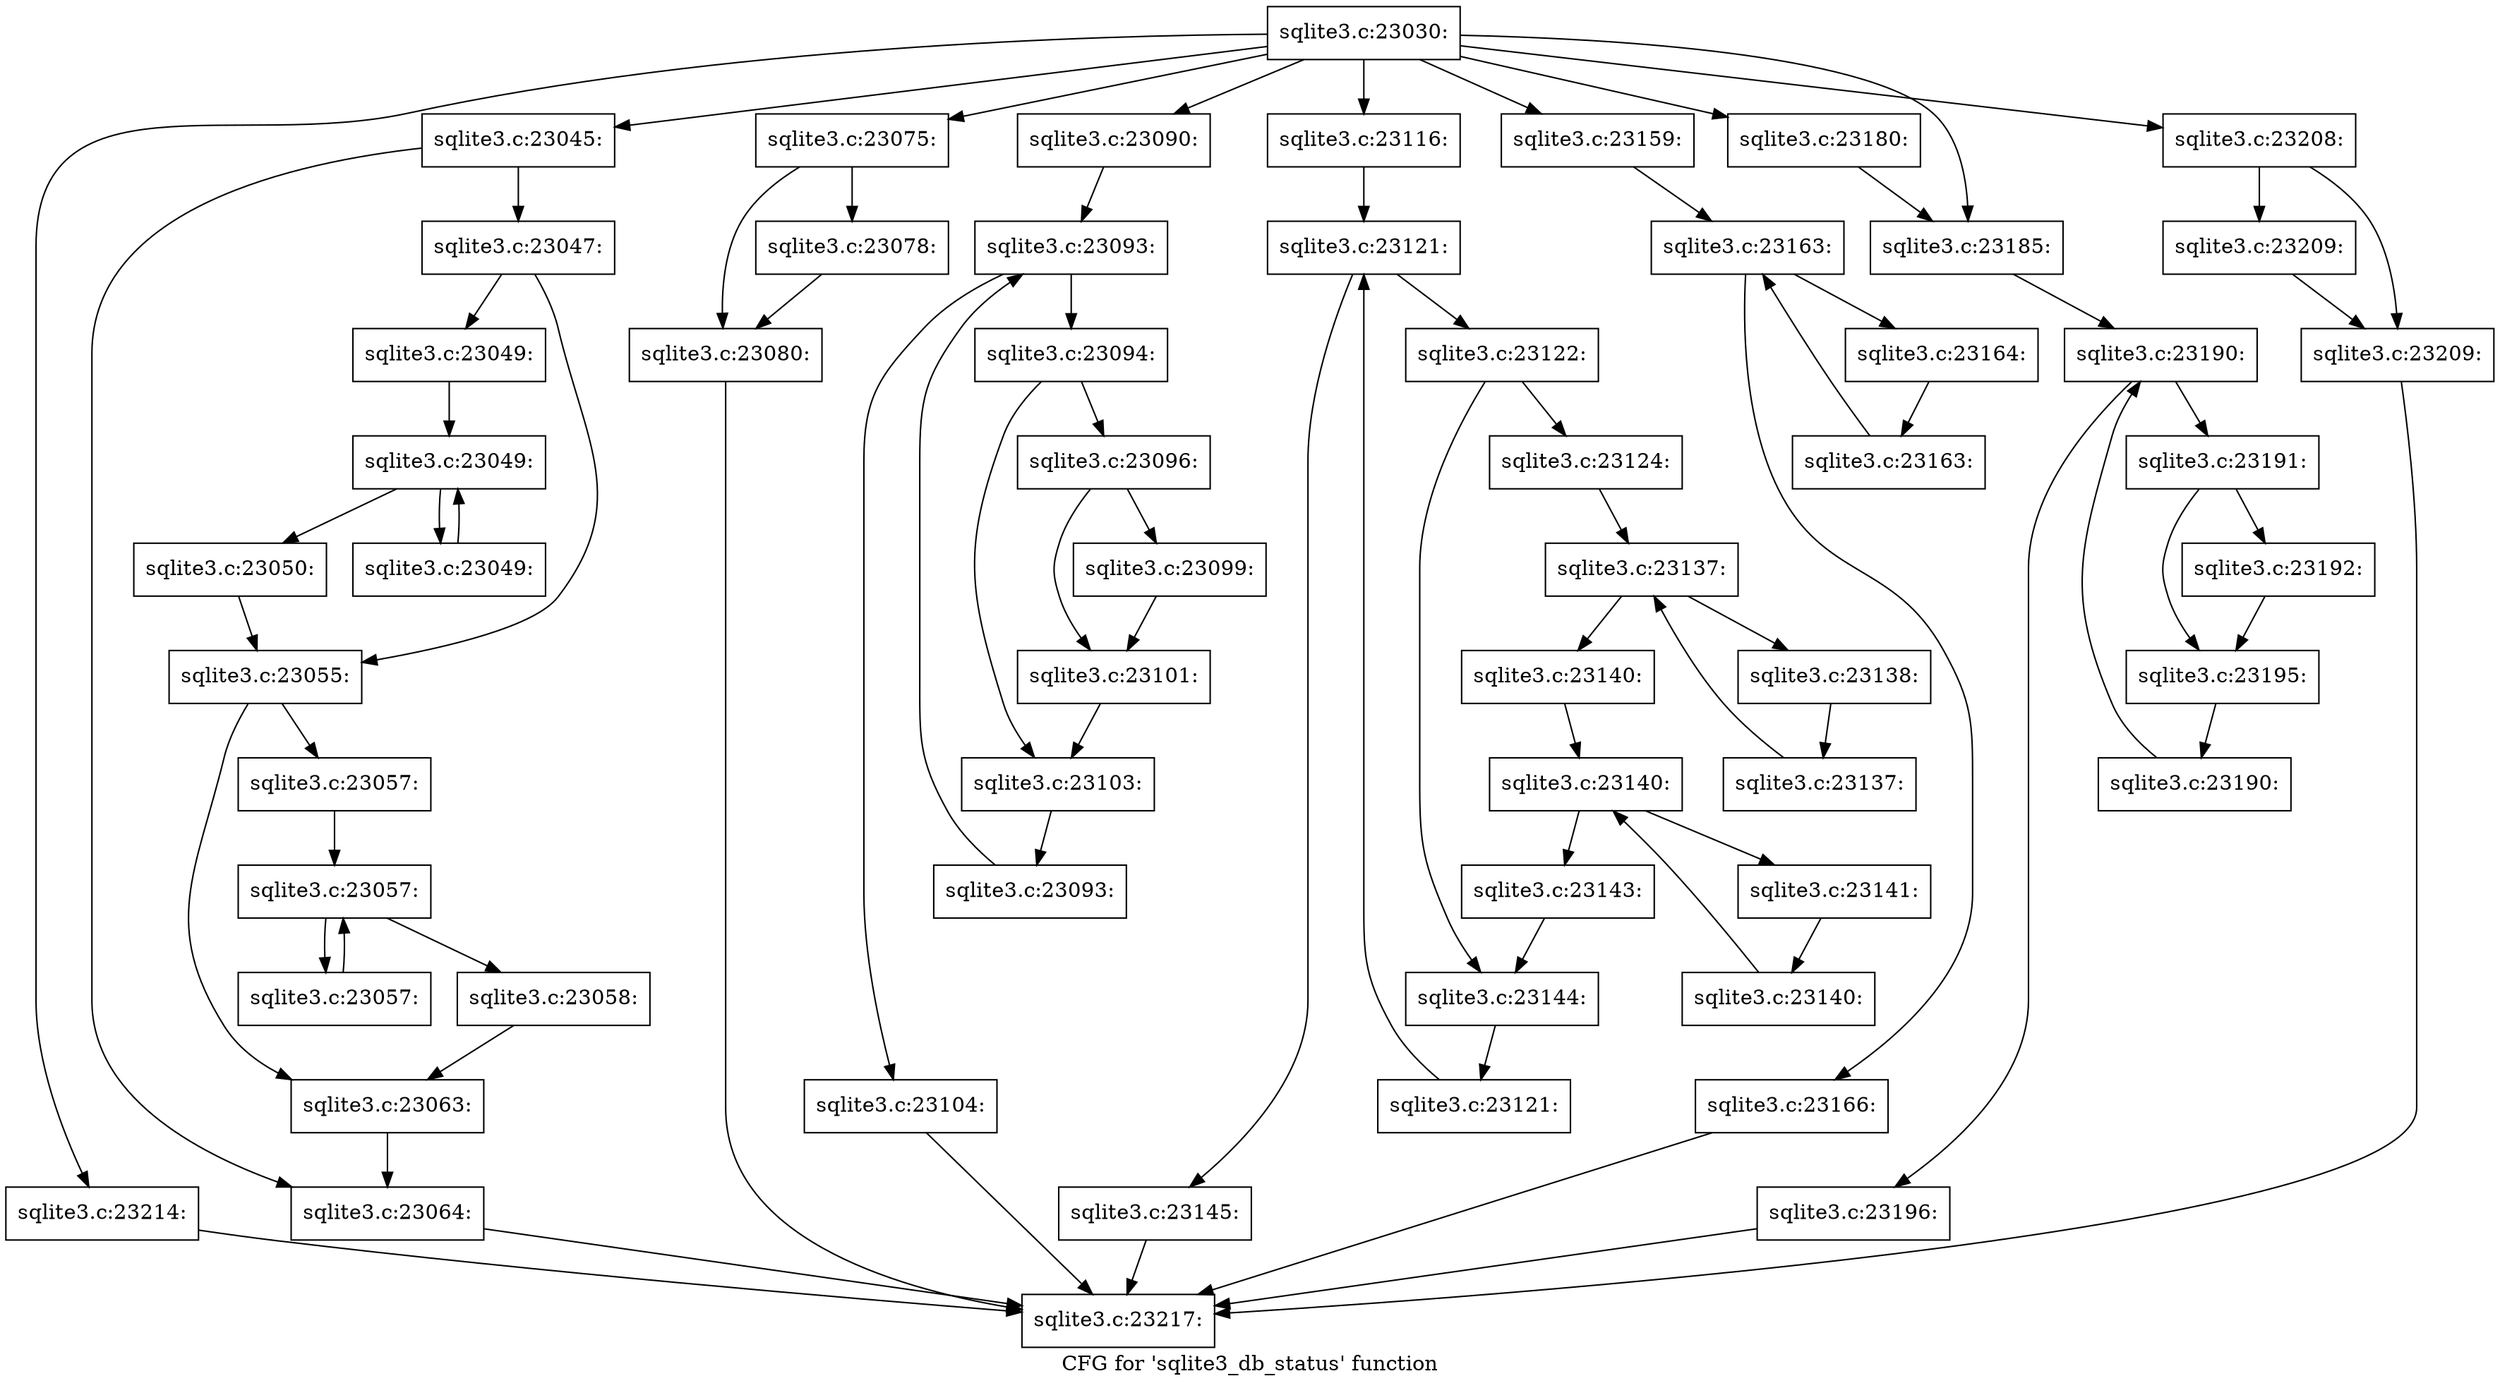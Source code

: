 digraph "CFG for 'sqlite3_db_status' function" {
	label="CFG for 'sqlite3_db_status' function";

	Node0x55c0f51da380 [shape=record,label="{sqlite3.c:23030:}"];
	Node0x55c0f51da380 -> Node0x55c0f5249e40;
	Node0x55c0f51da380 -> Node0x55c0f5249f50;
	Node0x55c0f51da380 -> Node0x55c0f52509f0;
	Node0x55c0f51da380 -> Node0x55c0f5252000;
	Node0x55c0f51da380 -> Node0x55c0f52579e0;
	Node0x55c0f51da380 -> Node0x55c0f5264580;
	Node0x55c0f51da380 -> Node0x55c0f5265f30;
	Node0x55c0f51da380 -> Node0x55c0f5267070;
	Node0x55c0f51da380 -> Node0x55c0f526a8c0;
	Node0x55c0f5249f50 [shape=record,label="{sqlite3.c:23045:}"];
	Node0x55c0f5249f50 -> Node0x55c0f51bf340;
	Node0x55c0f5249f50 -> Node0x55c0f524acb0;
	Node0x55c0f51bf340 [shape=record,label="{sqlite3.c:23047:}"];
	Node0x55c0f51bf340 -> Node0x55c0f524b420;
	Node0x55c0f51bf340 -> Node0x55c0f524b470;
	Node0x55c0f524b420 [shape=record,label="{sqlite3.c:23049:}"];
	Node0x55c0f524b420 -> Node0x55c0f524bae0;
	Node0x55c0f524bae0 [shape=record,label="{sqlite3.c:23049:}"];
	Node0x55c0f524bae0 -> Node0x55c0f524bd60;
	Node0x55c0f524bae0 -> Node0x55c0f524bb60;
	Node0x55c0f524bd60 [shape=record,label="{sqlite3.c:23049:}"];
	Node0x55c0f524bd60 -> Node0x55c0f524bae0;
	Node0x55c0f524bb60 [shape=record,label="{sqlite3.c:23050:}"];
	Node0x55c0f524bb60 -> Node0x55c0f524b470;
	Node0x55c0f524b470 [shape=record,label="{sqlite3.c:23055:}"];
	Node0x55c0f524b470 -> Node0x55c0f524e490;
	Node0x55c0f524b470 -> Node0x55c0f524e4e0;
	Node0x55c0f524e490 [shape=record,label="{sqlite3.c:23057:}"];
	Node0x55c0f524e490 -> Node0x55c0f524e7b0;
	Node0x55c0f524e7b0 [shape=record,label="{sqlite3.c:23057:}"];
	Node0x55c0f524e7b0 -> Node0x55c0f524ebf0;
	Node0x55c0f524e7b0 -> Node0x55c0f524e910;
	Node0x55c0f524ebf0 [shape=record,label="{sqlite3.c:23057:}"];
	Node0x55c0f524ebf0 -> Node0x55c0f524e7b0;
	Node0x55c0f524e910 [shape=record,label="{sqlite3.c:23058:}"];
	Node0x55c0f524e910 -> Node0x55c0f524e4e0;
	Node0x55c0f524e4e0 [shape=record,label="{sqlite3.c:23063:}"];
	Node0x55c0f524e4e0 -> Node0x55c0f524acb0;
	Node0x55c0f524acb0 [shape=record,label="{sqlite3.c:23064:}"];
	Node0x55c0f524acb0 -> Node0x55c0f5249d50;
	Node0x55c0f52509f0 [shape=record,label="{sqlite3.c:23075:}"];
	Node0x55c0f52509f0 -> Node0x55c0f52514e0;
	Node0x55c0f52509f0 -> Node0x55c0f5251530;
	Node0x55c0f52514e0 [shape=record,label="{sqlite3.c:23078:}"];
	Node0x55c0f52514e0 -> Node0x55c0f5251530;
	Node0x55c0f5251530 [shape=record,label="{sqlite3.c:23080:}"];
	Node0x55c0f5251530 -> Node0x55c0f5249d50;
	Node0x55c0f5252000 [shape=record,label="{sqlite3.c:23090:}"];
	Node0x55c0f5252000 -> Node0x55c0f5253120;
	Node0x55c0f5253120 [shape=record,label="{sqlite3.c:23093:}"];
	Node0x55c0f5253120 -> Node0x55c0f5253260;
	Node0x55c0f5253120 -> Node0x55c0f5252e90;
	Node0x55c0f5253260 [shape=record,label="{sqlite3.c:23094:}"];
	Node0x55c0f5253260 -> Node0x55c0f5253c70;
	Node0x55c0f5253260 -> Node0x55c0f5253cc0;
	Node0x55c0f5253c70 [shape=record,label="{sqlite3.c:23096:}"];
	Node0x55c0f5253c70 -> Node0x55c0f5257180;
	Node0x55c0f5253c70 -> Node0x55c0f52573b0;
	Node0x55c0f5257180 [shape=record,label="{sqlite3.c:23099:}"];
	Node0x55c0f5257180 -> Node0x55c0f52573b0;
	Node0x55c0f52573b0 [shape=record,label="{sqlite3.c:23101:}"];
	Node0x55c0f52573b0 -> Node0x55c0f5253cc0;
	Node0x55c0f5253cc0 [shape=record,label="{sqlite3.c:23103:}"];
	Node0x55c0f5253cc0 -> Node0x55c0f52531d0;
	Node0x55c0f52531d0 [shape=record,label="{sqlite3.c:23093:}"];
	Node0x55c0f52531d0 -> Node0x55c0f5253120;
	Node0x55c0f5252e90 [shape=record,label="{sqlite3.c:23104:}"];
	Node0x55c0f5252e90 -> Node0x55c0f5249d50;
	Node0x55c0f52579e0 [shape=record,label="{sqlite3.c:23116:}"];
	Node0x55c0f52579e0 -> Node0x55c0f52594c0;
	Node0x55c0f52594c0 [shape=record,label="{sqlite3.c:23121:}"];
	Node0x55c0f52594c0 -> Node0x55c0f5259600;
	Node0x55c0f52594c0 -> Node0x55c0f5259310;
	Node0x55c0f5259600 [shape=record,label="{sqlite3.c:23122:}"];
	Node0x55c0f5259600 -> Node0x55c0f525a320;
	Node0x55c0f5259600 -> Node0x55c0f525a370;
	Node0x55c0f525a320 [shape=record,label="{sqlite3.c:23124:}"];
	Node0x55c0f525a320 -> Node0x55c0f525ace0;
	Node0x55c0f525ace0 [shape=record,label="{sqlite3.c:23137:}"];
	Node0x55c0f525ace0 -> Node0x55c0f52618d0;
	Node0x55c0f525ace0 -> Node0x55c0f4feb4e0;
	Node0x55c0f52618d0 [shape=record,label="{sqlite3.c:23138:}"];
	Node0x55c0f52618d0 -> Node0x55c0f525b4a0;
	Node0x55c0f525b4a0 [shape=record,label="{sqlite3.c:23137:}"];
	Node0x55c0f525b4a0 -> Node0x55c0f525ace0;
	Node0x55c0f4feb4e0 [shape=record,label="{sqlite3.c:23140:}"];
	Node0x55c0f4feb4e0 -> Node0x55c0f5262c00;
	Node0x55c0f5262c00 [shape=record,label="{sqlite3.c:23140:}"];
	Node0x55c0f5262c00 -> Node0x55c0f5262d40;
	Node0x55c0f5262c00 -> Node0x55c0f52622c0;
	Node0x55c0f5262d40 [shape=record,label="{sqlite3.c:23141:}"];
	Node0x55c0f5262d40 -> Node0x55c0f5262cb0;
	Node0x55c0f5262cb0 [shape=record,label="{sqlite3.c:23140:}"];
	Node0x55c0f5262cb0 -> Node0x55c0f5262c00;
	Node0x55c0f52622c0 [shape=record,label="{sqlite3.c:23143:}"];
	Node0x55c0f52622c0 -> Node0x55c0f525a370;
	Node0x55c0f525a370 [shape=record,label="{sqlite3.c:23144:}"];
	Node0x55c0f525a370 -> Node0x55c0f5259570;
	Node0x55c0f5259570 [shape=record,label="{sqlite3.c:23121:}"];
	Node0x55c0f5259570 -> Node0x55c0f52594c0;
	Node0x55c0f5259310 [shape=record,label="{sqlite3.c:23145:}"];
	Node0x55c0f5259310 -> Node0x55c0f5249d50;
	Node0x55c0f5264580 [shape=record,label="{sqlite3.c:23159:}"];
	Node0x55c0f5264580 -> Node0x55c0f5265340;
	Node0x55c0f5265340 [shape=record,label="{sqlite3.c:23163:}"];
	Node0x55c0f5265340 -> Node0x55c0f5265560;
	Node0x55c0f5265340 -> Node0x55c0f5264fc0;
	Node0x55c0f5265560 [shape=record,label="{sqlite3.c:23164:}"];
	Node0x55c0f5265560 -> Node0x55c0f52654d0;
	Node0x55c0f52654d0 [shape=record,label="{sqlite3.c:23163:}"];
	Node0x55c0f52654d0 -> Node0x55c0f5265340;
	Node0x55c0f5264fc0 [shape=record,label="{sqlite3.c:23166:}"];
	Node0x55c0f5264fc0 -> Node0x55c0f5249d50;
	Node0x55c0f5265f30 [shape=record,label="{sqlite3.c:23180:}"];
	Node0x55c0f5265f30 -> Node0x55c0f5267070;
	Node0x55c0f5267070 [shape=record,label="{sqlite3.c:23185:}"];
	Node0x55c0f5267070 -> Node0x55c0f52682d0;
	Node0x55c0f52682d0 [shape=record,label="{sqlite3.c:23190:}"];
	Node0x55c0f52682d0 -> Node0x55c0f52684f0;
	Node0x55c0f52682d0 -> Node0x55c0f5268120;
	Node0x55c0f52684f0 [shape=record,label="{sqlite3.c:23191:}"];
	Node0x55c0f52684f0 -> Node0x55c0f5268ad0;
	Node0x55c0f52684f0 -> Node0x55c0f5268b20;
	Node0x55c0f5268ad0 [shape=record,label="{sqlite3.c:23192:}"];
	Node0x55c0f5268ad0 -> Node0x55c0f5268b20;
	Node0x55c0f5268b20 [shape=record,label="{sqlite3.c:23195:}"];
	Node0x55c0f5268b20 -> Node0x55c0f5268460;
	Node0x55c0f5268460 [shape=record,label="{sqlite3.c:23190:}"];
	Node0x55c0f5268460 -> Node0x55c0f52682d0;
	Node0x55c0f5268120 [shape=record,label="{sqlite3.c:23196:}"];
	Node0x55c0f5268120 -> Node0x55c0f5249d50;
	Node0x55c0f526a8c0 [shape=record,label="{sqlite3.c:23208:}"];
	Node0x55c0f526a8c0 -> Node0x55c0f526b3c0;
	Node0x55c0f526a8c0 -> Node0x55c0f526b410;
	Node0x55c0f526b410 [shape=record,label="{sqlite3.c:23209:}"];
	Node0x55c0f526b410 -> Node0x55c0f526b3c0;
	Node0x55c0f526b3c0 [shape=record,label="{sqlite3.c:23209:}"];
	Node0x55c0f526b3c0 -> Node0x55c0f5249d50;
	Node0x55c0f5249e40 [shape=record,label="{sqlite3.c:23214:}"];
	Node0x55c0f5249e40 -> Node0x55c0f5249d50;
	Node0x55c0f5249d50 [shape=record,label="{sqlite3.c:23217:}"];
}

